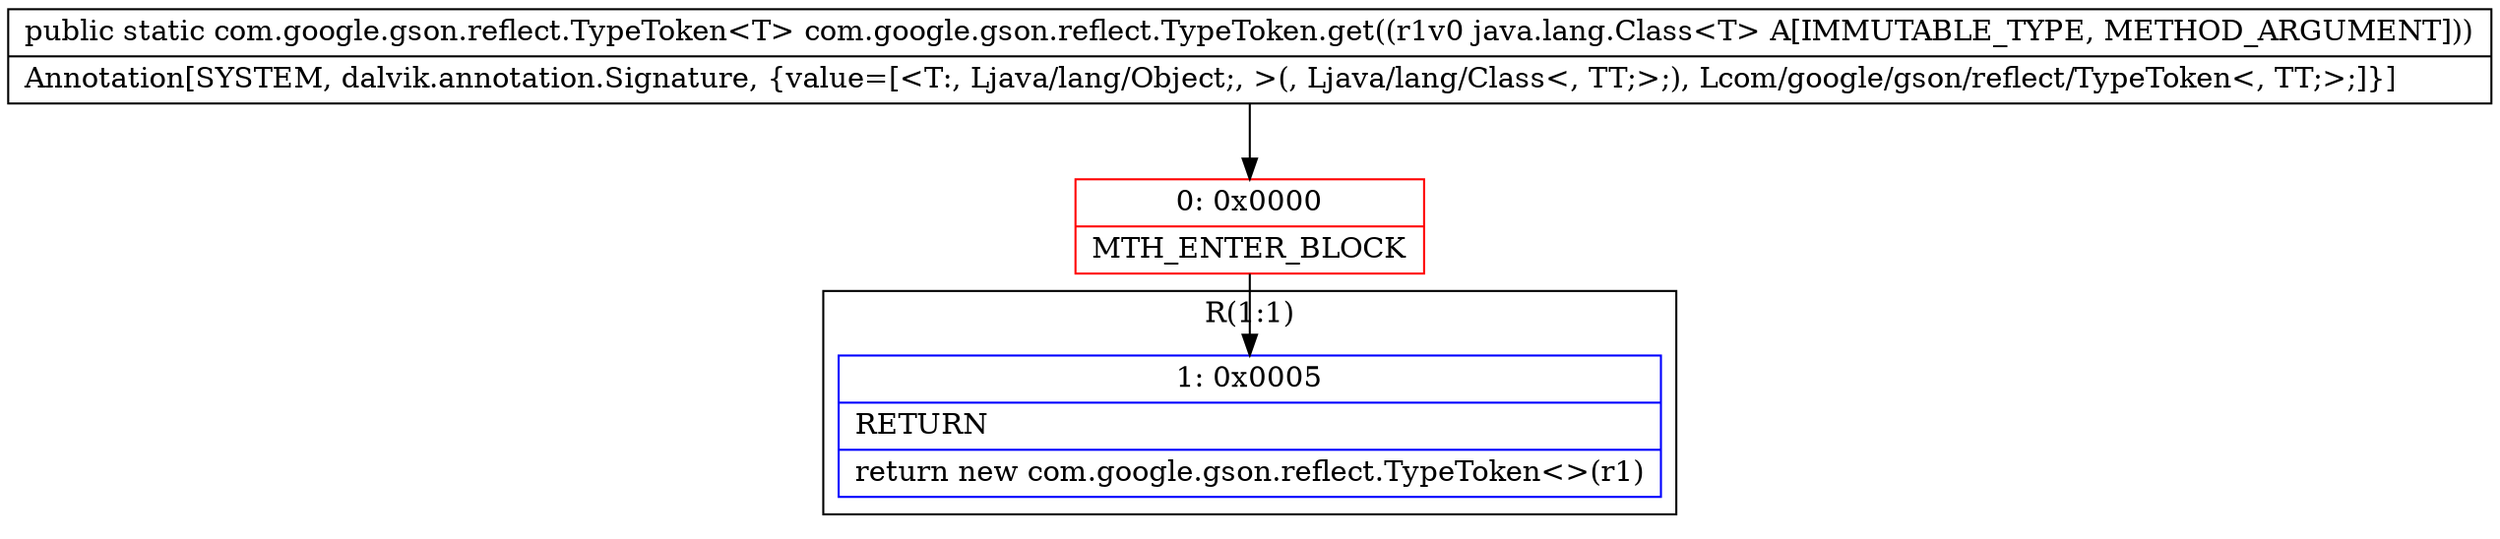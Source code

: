 digraph "CFG forcom.google.gson.reflect.TypeToken.get(Ljava\/lang\/Class;)Lcom\/google\/gson\/reflect\/TypeToken;" {
subgraph cluster_Region_710195988 {
label = "R(1:1)";
node [shape=record,color=blue];
Node_1 [shape=record,label="{1\:\ 0x0005|RETURN\l|return new com.google.gson.reflect.TypeToken\<\>(r1)\l}"];
}
Node_0 [shape=record,color=red,label="{0\:\ 0x0000|MTH_ENTER_BLOCK\l}"];
MethodNode[shape=record,label="{public static com.google.gson.reflect.TypeToken\<T\> com.google.gson.reflect.TypeToken.get((r1v0 java.lang.Class\<T\> A[IMMUTABLE_TYPE, METHOD_ARGUMENT]))  | Annotation[SYSTEM, dalvik.annotation.Signature, \{value=[\<T:, Ljava\/lang\/Object;, \>(, Ljava\/lang\/Class\<, TT;\>;), Lcom\/google\/gson\/reflect\/TypeToken\<, TT;\>;]\}]\l}"];
MethodNode -> Node_0;
Node_0 -> Node_1;
}

